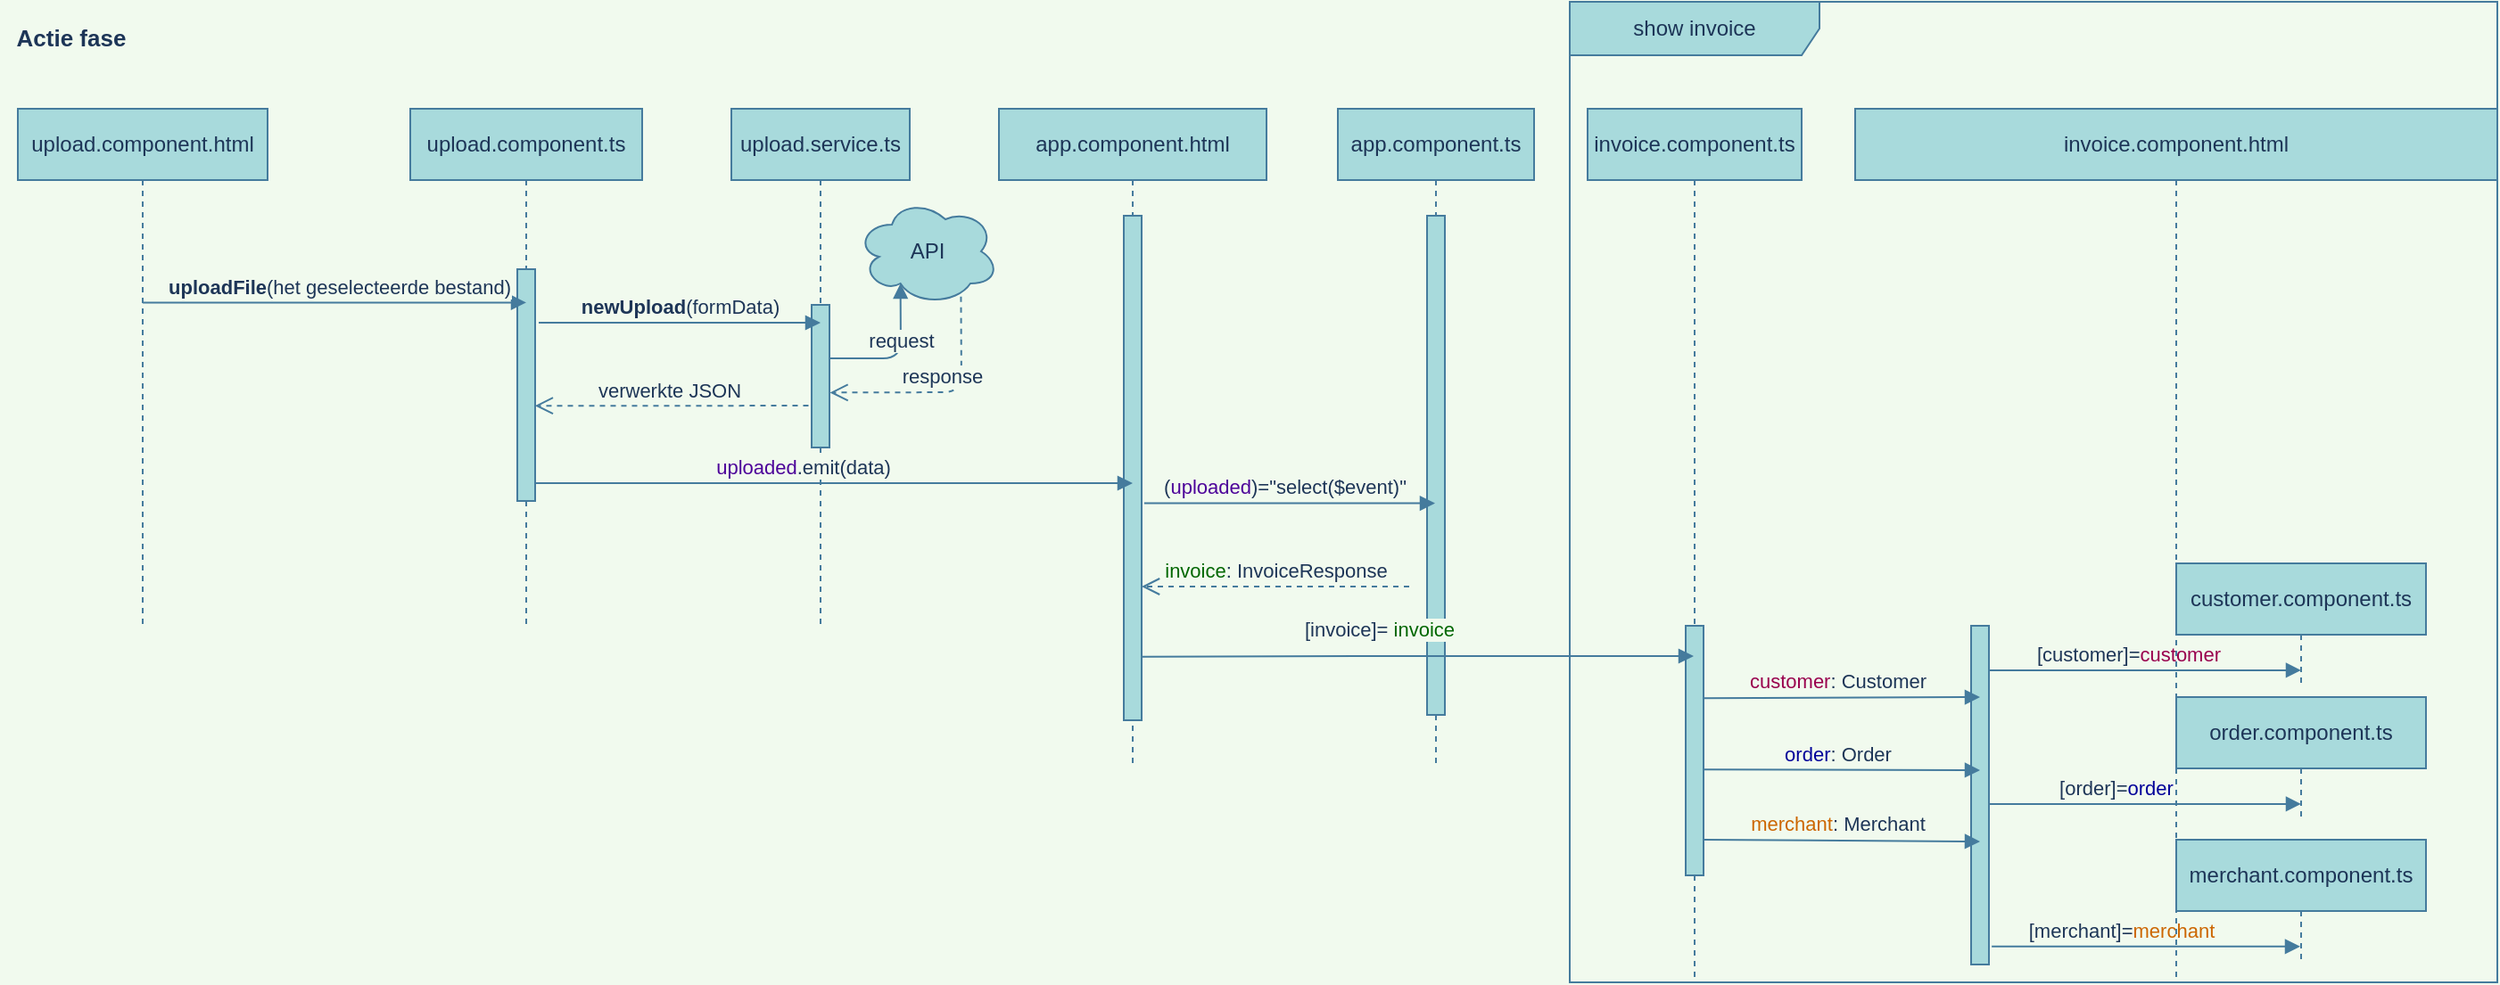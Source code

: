 <mxfile version="13.7.7" type="github" pages="2">
  <diagram id="GEZqEkZr6rfZVl0Y4FOV" name="Page-2">
    <mxGraphModel dx="1718" dy="635" grid="1" gridSize="10" guides="1" tooltips="1" connect="1" arrows="1" fold="1" page="1" pageScale="1" pageWidth="1654" pageHeight="1169" background="#F1FAEE" math="0" shadow="0">
      <root>
        <mxCell id="LZfObeE4gQj3Y0a-kRSf-0" />
        <mxCell id="LZfObeE4gQj3Y0a-kRSf-1" parent="LZfObeE4gQj3Y0a-kRSf-0" />
        <mxCell id="LZfObeE4gQj3Y0a-kRSf-2" value="upload.component.ts" style="shape=umlLifeline;perimeter=lifelinePerimeter;whiteSpace=wrap;html=1;container=1;collapsible=0;recursiveResize=0;outlineConnect=0;align=center;fillColor=#A8DADC;strokeColor=#457B9D;fontColor=#1D3557;" parent="LZfObeE4gQj3Y0a-kRSf-1" vertex="1">
          <mxGeometry x="230" y="70" width="130" height="290" as="geometry" />
        </mxCell>
        <mxCell id="D1sD_tQybp781srm5Wco-1" value="" style="html=1;points=[];perimeter=orthogonalPerimeter;align=center;fillColor=#A8DADC;strokeColor=#457B9D;fontColor=#1D3557;" parent="LZfObeE4gQj3Y0a-kRSf-2" vertex="1">
          <mxGeometry x="60" y="90" width="10" height="130" as="geometry" />
        </mxCell>
        <mxCell id="LZfObeE4gQj3Y0a-kRSf-3" value="upload.service.ts" style="shape=umlLifeline;perimeter=lifelinePerimeter;whiteSpace=wrap;html=1;container=1;collapsible=0;recursiveResize=0;outlineConnect=0;align=center;fillColor=#A8DADC;strokeColor=#457B9D;fontColor=#1D3557;" parent="LZfObeE4gQj3Y0a-kRSf-1" vertex="1">
          <mxGeometry x="410" y="70" width="100" height="290" as="geometry" />
        </mxCell>
        <mxCell id="LZfObeE4gQj3Y0a-kRSf-6" value="" style="html=1;points=[];perimeter=orthogonalPerimeter;align=center;fillColor=#A8DADC;strokeColor=#457B9D;fontColor=#1D3557;" parent="LZfObeE4gQj3Y0a-kRSf-3" vertex="1">
          <mxGeometry x="45" y="110" width="10" height="80" as="geometry" />
        </mxCell>
        <mxCell id="LZfObeE4gQj3Y0a-kRSf-7" value="&lt;b&gt;newUpload&lt;/b&gt;(formData)" style="html=1;verticalAlign=bottom;endArrow=block;entryX=0.5;entryY=0.125;entryDx=0;entryDy=0;entryPerimeter=0;strokeColor=#457B9D;fontColor=#1D3557;labelBackgroundColor=#F1FAEE;" parent="LZfObeE4gQj3Y0a-kRSf-1" target="LZfObeE4gQj3Y0a-kRSf-6" edge="1">
          <mxGeometry relative="1" as="geometry">
            <mxPoint x="302" y="190" as="sourcePoint" />
            <mxPoint x="470" y="190" as="targetPoint" />
          </mxGeometry>
        </mxCell>
        <mxCell id="LZfObeE4gQj3Y0a-kRSf-8" value="verwerkte JSON" style="html=1;verticalAlign=bottom;endArrow=open;dashed=1;endSize=8;exitX=-0.176;exitY=0.707;exitDx=0;exitDy=0;exitPerimeter=0;entryX=0.99;entryY=0.589;entryDx=0;entryDy=0;entryPerimeter=0;strokeColor=#457B9D;fontColor=#1D3557;labelBackgroundColor=#F1FAEE;" parent="LZfObeE4gQj3Y0a-kRSf-1" source="LZfObeE4gQj3Y0a-kRSf-6" target="D1sD_tQybp781srm5Wco-1" edge="1">
          <mxGeometry x="0.019" relative="1" as="geometry">
            <mxPoint x="480" y="337" as="targetPoint" />
            <mxPoint x="470" y="256" as="sourcePoint" />
            <mxPoint as="offset" />
          </mxGeometry>
        </mxCell>
        <mxCell id="D1sD_tQybp781srm5Wco-0" value="upload.component.html" style="shape=umlLifeline;perimeter=lifelinePerimeter;whiteSpace=wrap;html=1;container=1;collapsible=0;recursiveResize=0;outlineConnect=0;align=center;fillColor=#A8DADC;strokeColor=#457B9D;fontColor=#1D3557;" parent="LZfObeE4gQj3Y0a-kRSf-1" vertex="1">
          <mxGeometry x="10" y="70" width="140" height="290" as="geometry" />
        </mxCell>
        <mxCell id="D1sD_tQybp781srm5Wco-2" value="&lt;b&gt;uploadFile&lt;/b&gt;(het geselecteerde bestand)" style="html=1;verticalAlign=bottom;endArrow=block;entryX=0.5;entryY=0.144;entryDx=0;entryDy=0;entryPerimeter=0;strokeColor=#457B9D;fontColor=#1D3557;labelBackgroundColor=#F1FAEE;" parent="LZfObeE4gQj3Y0a-kRSf-1" source="D1sD_tQybp781srm5Wco-0" target="D1sD_tQybp781srm5Wco-1" edge="1">
          <mxGeometry x="0.025" relative="1" as="geometry">
            <mxPoint x="294.5" y="180" as="sourcePoint" />
            <mxPoint x="280" y="180" as="targetPoint" />
            <mxPoint as="offset" />
          </mxGeometry>
        </mxCell>
        <mxCell id="D6Ybvf_pEwjHaY-mZILR-0" value="app.component.html&lt;br&gt;" style="shape=umlLifeline;perimeter=lifelinePerimeter;whiteSpace=wrap;html=1;container=1;collapsible=0;recursiveResize=0;outlineConnect=0;align=center;fillColor=#A8DADC;strokeColor=#457B9D;fontColor=#1D3557;" parent="LZfObeE4gQj3Y0a-kRSf-1" vertex="1">
          <mxGeometry x="560" y="70" width="150" height="370" as="geometry" />
        </mxCell>
        <mxCell id="4e76xopjhmTzKDxqxU_I-0" value="" style="html=1;points=[];perimeter=orthogonalPerimeter;fillColor=#A8DADC;strokeColor=#457B9D;fontColor=#1D3557;" parent="D6Ybvf_pEwjHaY-mZILR-0" vertex="1">
          <mxGeometry x="70" y="60" width="10" height="283" as="geometry" />
        </mxCell>
        <mxCell id="ptuAnSc_HrJPiwl29Hce-2" value="customer.component.ts" style="shape=umlLifeline;perimeter=lifelinePerimeter;whiteSpace=wrap;html=1;container=1;collapsible=0;recursiveResize=0;outlineConnect=0;align=center;fillColor=#A8DADC;strokeColor=#457B9D;fontColor=#1D3557;" parent="LZfObeE4gQj3Y0a-kRSf-1" vertex="1">
          <mxGeometry x="1220" y="325" width="140" height="70" as="geometry" />
        </mxCell>
        <mxCell id="ptuAnSc_HrJPiwl29Hce-3" value="order.component.ts" style="shape=umlLifeline;perimeter=lifelinePerimeter;whiteSpace=wrap;html=1;container=1;collapsible=0;recursiveResize=0;outlineConnect=0;align=center;fillColor=#A8DADC;strokeColor=#457B9D;fontColor=#1D3557;" parent="LZfObeE4gQj3Y0a-kRSf-1" vertex="1">
          <mxGeometry x="1220" y="400" width="140" height="70" as="geometry" />
        </mxCell>
        <mxCell id="ptuAnSc_HrJPiwl29Hce-4" value="merchant.component.ts" style="shape=umlLifeline;perimeter=lifelinePerimeter;whiteSpace=wrap;html=1;container=1;collapsible=0;recursiveResize=0;outlineConnect=0;align=center;size=40;fillColor=#A8DADC;strokeColor=#457B9D;fontColor=#1D3557;" parent="LZfObeE4gQj3Y0a-kRSf-1" vertex="1">
          <mxGeometry x="1220" y="480" width="140" height="70" as="geometry" />
        </mxCell>
        <mxCell id="ptuAnSc_HrJPiwl29Hce-5" value="invoice.component.ts" style="shape=umlLifeline;perimeter=lifelinePerimeter;whiteSpace=wrap;html=1;container=1;collapsible=0;recursiveResize=0;outlineConnect=0;align=center;fillColor=#A8DADC;strokeColor=#457B9D;fontColor=#1D3557;" parent="LZfObeE4gQj3Y0a-kRSf-1" vertex="1">
          <mxGeometry x="890" y="70" width="120" height="490" as="geometry" />
        </mxCell>
        <mxCell id="ptuAnSc_HrJPiwl29Hce-1" value="" style="html=1;points=[];perimeter=orthogonalPerimeter;align=center;fillColor=#A8DADC;strokeColor=#457B9D;fontColor=#1D3557;" parent="ptuAnSc_HrJPiwl29Hce-5" vertex="1">
          <mxGeometry x="55" y="290" width="10" height="140" as="geometry" />
        </mxCell>
        <mxCell id="Y5b7K0vC37cMInZ7jH2g-0" value="app.component.ts" style="shape=umlLifeline;perimeter=lifelinePerimeter;whiteSpace=wrap;html=1;container=1;collapsible=0;recursiveResize=0;outlineConnect=0;align=center;fillColor=#A8DADC;strokeColor=#457B9D;fontColor=#1D3557;" parent="LZfObeE4gQj3Y0a-kRSf-1" vertex="1">
          <mxGeometry x="750" y="70" width="110" height="370" as="geometry" />
        </mxCell>
        <mxCell id="-a0lSaLVY16L-QmpVP8A-0" value="" style="html=1;points=[];perimeter=orthogonalPerimeter;fillColor=#A8DADC;strokeColor=#457B9D;fontColor=#1D3557;" parent="Y5b7K0vC37cMInZ7jH2g-0" vertex="1">
          <mxGeometry x="50" y="60" width="10" height="280" as="geometry" />
        </mxCell>
        <mxCell id="ptuAnSc_HrJPiwl29Hce-0" value="(&lt;font color=&quot;#4c0099&quot;&gt;uploaded&lt;/font&gt;)=&quot;select($event)&quot;" style="html=1;verticalAlign=bottom;endArrow=block;strokeColor=#457B9D;fontColor=#1D3557;exitX=1.145;exitY=0.57;exitDx=0;exitDy=0;exitPerimeter=0;labelBackgroundColor=#F1FAEE;" parent="LZfObeE4gQj3Y0a-kRSf-1" source="4e76xopjhmTzKDxqxU_I-0" target="Y5b7K0vC37cMInZ7jH2g-0" edge="1">
          <mxGeometry x="-0.029" width="80" relative="1" as="geometry">
            <mxPoint x="641" y="220" as="sourcePoint" />
            <mxPoint x="730" y="290" as="targetPoint" />
            <mxPoint as="offset" />
          </mxGeometry>
        </mxCell>
        <mxCell id="Y5b7K0vC37cMInZ7jH2g-1" value="[customer]=&lt;font color=&quot;#99004d&quot;&gt;customer&lt;/font&gt;" style="html=1;verticalAlign=bottom;endArrow=block;entryX=0.5;entryY=0.857;entryDx=0;entryDy=0;entryPerimeter=0;strokeColor=#457B9D;fontColor=#1D3557;labelBackgroundColor=#F1FAEE;" parent="LZfObeE4gQj3Y0a-kRSf-1" target="ptuAnSc_HrJPiwl29Hce-2" edge="1">
          <mxGeometry x="-0.111" width="80" relative="1" as="geometry">
            <mxPoint x="1115" y="385" as="sourcePoint" />
            <mxPoint x="1040" y="180" as="targetPoint" />
            <mxPoint as="offset" />
          </mxGeometry>
        </mxCell>
        <mxCell id="Y5b7K0vC37cMInZ7jH2g-2" value="[order]=&lt;font color=&quot;#000099&quot;&gt;order&lt;/font&gt;" style="html=1;verticalAlign=bottom;endArrow=block;entryX=0.5;entryY=0.857;entryDx=0;entryDy=0;entryPerimeter=0;strokeColor=#457B9D;fontColor=#1D3557;labelBackgroundColor=#F1FAEE;" parent="LZfObeE4gQj3Y0a-kRSf-1" source="rymcl6mmym-CYYV5jCkK-6" target="ptuAnSc_HrJPiwl29Hce-3" edge="1">
          <mxGeometry x="-0.196" width="80" relative="1" as="geometry">
            <mxPoint x="1110" y="430" as="sourcePoint" />
            <mxPoint x="1040" y="260" as="targetPoint" />
            <mxPoint as="offset" />
          </mxGeometry>
        </mxCell>
        <mxCell id="Y5b7K0vC37cMInZ7jH2g-4" value="[merchant]=&lt;font color=&quot;#cc6600&quot;&gt;merchant&lt;/font&gt;" style="html=1;verticalAlign=bottom;endArrow=block;strokeColor=#457B9D;fontColor=#1D3557;labelBackgroundColor=#F1FAEE;exitX=1.157;exitY=0.947;exitDx=0;exitDy=0;exitPerimeter=0;" parent="LZfObeE4gQj3Y0a-kRSf-1" source="rymcl6mmym-CYYV5jCkK-6" target="ptuAnSc_HrJPiwl29Hce-4" edge="1">
          <mxGeometry x="-0.167" width="80" relative="1" as="geometry">
            <mxPoint x="1130" y="480" as="sourcePoint" />
            <mxPoint x="1056" y="480" as="targetPoint" />
            <mxPoint as="offset" />
          </mxGeometry>
        </mxCell>
        <mxCell id="Tl9-PwWOdgIoWgfhJ0hh-0" value="&lt;font color=&quot;#006600&quot;&gt;invoice&lt;/font&gt;: InvoiceResponse" style="html=1;verticalAlign=bottom;endArrow=open;dashed=1;endSize=8;strokeColor=#457B9D;fontColor=#1D3557;labelBackgroundColor=#F1FAEE;" parent="LZfObeE4gQj3Y0a-kRSf-1" edge="1">
          <mxGeometry relative="1" as="geometry">
            <mxPoint x="640" y="338" as="targetPoint" />
            <mxPoint x="790" y="338" as="sourcePoint" />
          </mxGeometry>
        </mxCell>
        <mxCell id="Tl9-PwWOdgIoWgfhJ0hh-1" value="[invoice]= &lt;font color=&quot;#006600&quot;&gt;invoice&lt;/font&gt;" style="html=1;verticalAlign=bottom;endArrow=block;strokeColor=#457B9D;fontColor=#1D3557;exitX=1.007;exitY=0.874;exitDx=0;exitDy=0;exitPerimeter=0;labelBackgroundColor=#F1FAEE;" parent="LZfObeE4gQj3Y0a-kRSf-1" source="4e76xopjhmTzKDxqxU_I-0" target="ptuAnSc_HrJPiwl29Hce-5" edge="1">
          <mxGeometry x="-0.14" y="6" width="80" relative="1" as="geometry">
            <mxPoint x="640" y="180" as="sourcePoint" />
            <mxPoint x="940" y="180" as="targetPoint" />
            <Array as="points">
              <mxPoint x="770" y="377" />
            </Array>
            <mxPoint as="offset" />
          </mxGeometry>
        </mxCell>
        <mxCell id="Tl9-PwWOdgIoWgfhJ0hh-2" value="&lt;b&gt;&lt;font style=&quot;font-size: 13px&quot;&gt;Actie fase&lt;/font&gt;&lt;/b&gt;" style="text;html=1;strokeColor=none;fillColor=none;align=center;verticalAlign=middle;whiteSpace=wrap;rounded=0;fontColor=#1D3557;" parent="LZfObeE4gQj3Y0a-kRSf-1" vertex="1">
          <mxGeometry y="20" width="80" height="20" as="geometry" />
        </mxCell>
        <mxCell id="rymcl6mmym-CYYV5jCkK-0" value="" style="ellipse;shape=cloud;whiteSpace=wrap;html=1;rounded=0;sketch=0;strokeColor=#457B9D;fillColor=#A8DADC;fontColor=#1D3557;" parent="LZfObeE4gQj3Y0a-kRSf-1" vertex="1">
          <mxGeometry x="480" y="120" width="80" height="60" as="geometry" />
        </mxCell>
        <mxCell id="rymcl6mmym-CYYV5jCkK-1" value="API" style="text;html=1;strokeColor=none;fillColor=none;align=center;verticalAlign=middle;whiteSpace=wrap;rounded=0;sketch=0;fontColor=#1D3557;" parent="LZfObeE4gQj3Y0a-kRSf-1" vertex="1">
          <mxGeometry x="500" y="140" width="40" height="20" as="geometry" />
        </mxCell>
        <mxCell id="rymcl6mmym-CYYV5jCkK-2" value="request" style="html=1;verticalAlign=bottom;endArrow=block;strokeColor=#457B9D;fillColor=#A8DADC;fontColor=#1D3557;entryX=0.31;entryY=0.8;entryDx=0;entryDy=0;entryPerimeter=0;labelBackgroundColor=#F1FAEE;" parent="LZfObeE4gQj3Y0a-kRSf-1" target="rymcl6mmym-CYYV5jCkK-0" edge="1" source="LZfObeE4gQj3Y0a-kRSf-6">
          <mxGeometry width="80" relative="1" as="geometry">
            <mxPoint x="480" y="210" as="sourcePoint" />
            <mxPoint x="550" y="210" as="targetPoint" />
            <Array as="points">
              <mxPoint x="505" y="210" />
            </Array>
          </mxGeometry>
        </mxCell>
        <mxCell id="rymcl6mmym-CYYV5jCkK-3" value="response" style="html=1;verticalAlign=bottom;endArrow=open;dashed=1;endSize=8;entryX=1.024;entryY=0.615;entryDx=0;entryDy=0;entryPerimeter=0;strokeColor=#457B9D;fontColor=#1D3557;exitX=0.734;exitY=0.923;exitDx=0;exitDy=0;exitPerimeter=0;labelBackgroundColor=#F1FAEE;" parent="LZfObeE4gQj3Y0a-kRSf-1" source="rymcl6mmym-CYYV5jCkK-0" target="LZfObeE4gQj3Y0a-kRSf-6" edge="1">
          <mxGeometry x="0.019" relative="1" as="geometry">
            <mxPoint x="490.0" y="219.67" as="targetPoint" />
            <mxPoint x="653.34" y="219.66" as="sourcePoint" />
            <mxPoint as="offset" />
            <Array as="points">
              <mxPoint x="539" y="229" />
            </Array>
          </mxGeometry>
        </mxCell>
        <mxCell id="rymcl6mmym-CYYV5jCkK-4" value="invoice.component.html" style="shape=umlLifeline;perimeter=lifelinePerimeter;whiteSpace=wrap;html=1;container=1;collapsible=0;recursiveResize=0;outlineConnect=0;rounded=0;sketch=0;strokeColor=#457B9D;fillColor=#A8DADC;fontColor=#1D3557;" parent="LZfObeE4gQj3Y0a-kRSf-1" vertex="1">
          <mxGeometry x="1040" y="70" width="360" height="490" as="geometry" />
        </mxCell>
        <mxCell id="ihReDrS7iVibsjwpeXFY-0" value="show invoice" style="shape=umlFrame;whiteSpace=wrap;html=1;rounded=0;sketch=0;strokeColor=#457B9D;fillColor=#A8DADC;fontColor=#1D3557;width=140;height=30;" parent="rymcl6mmym-CYYV5jCkK-4" vertex="1">
          <mxGeometry x="-160" y="-60" width="520" height="550" as="geometry" />
        </mxCell>
        <mxCell id="rymcl6mmym-CYYV5jCkK-6" value="" style="html=1;points=[];perimeter=orthogonalPerimeter;rounded=0;sketch=0;strokeColor=#457B9D;fillColor=#A8DADC;fontColor=#1D3557;" parent="LZfObeE4gQj3Y0a-kRSf-1" vertex="1">
          <mxGeometry x="1105" y="360" width="10" height="190" as="geometry" />
        </mxCell>
        <mxCell id="rymcl6mmym-CYYV5jCkK-7" value="&lt;font color=&quot;#99004d&quot;&gt;customer&lt;/font&gt;: Customer" style="html=1;verticalAlign=bottom;endArrow=block;strokeColor=#457B9D;fontColor=#1D3557;exitX=0.967;exitY=0.29;exitDx=0;exitDy=0;exitPerimeter=0;labelBackgroundColor=#F1FAEE;" parent="LZfObeE4gQj3Y0a-kRSf-1" edge="1" source="ptuAnSc_HrJPiwl29Hce-1">
          <mxGeometry x="-0.029" width="80" relative="1" as="geometry">
            <mxPoint x="960" y="400.0" as="sourcePoint" />
            <mxPoint x="1110" y="400" as="targetPoint" />
            <mxPoint as="offset" />
          </mxGeometry>
        </mxCell>
        <mxCell id="M6nOHMkFNcMZ5WzRITVF-6" value="&lt;font color=&quot;#4c0099&quot;&gt;uploaded&lt;/font&gt;.emit(data)" style="html=1;verticalAlign=bottom;endArrow=block;strokeColor=#457B9D;fontColor=#1D3557;exitX=1.033;exitY=0.923;exitDx=0;exitDy=0;exitPerimeter=0;labelBackgroundColor=#F1FAEE;" edge="1" parent="LZfObeE4gQj3Y0a-kRSf-1" source="D1sD_tQybp781srm5Wco-1">
          <mxGeometry x="-0.106" width="80" relative="1" as="geometry">
            <mxPoint x="320.0" y="280.342" as="sourcePoint" />
            <mxPoint x="635" y="280" as="targetPoint" />
            <Array as="points">
              <mxPoint x="449.93" y="280" />
            </Array>
            <mxPoint as="offset" />
          </mxGeometry>
        </mxCell>
        <mxCell id="M6nOHMkFNcMZ5WzRITVF-7" value="&lt;font color=&quot;#000099&quot;&gt;order&lt;/font&gt;: Order" style="html=1;verticalAlign=bottom;endArrow=block;strokeColor=#457B9D;fontColor=#1D3557;exitX=0.967;exitY=0.576;exitDx=0;exitDy=0;exitPerimeter=0;labelBackgroundColor=#F1FAEE;" edge="1" parent="LZfObeE4gQj3Y0a-kRSf-1" source="ptuAnSc_HrJPiwl29Hce-1">
          <mxGeometry x="-0.029" width="80" relative="1" as="geometry">
            <mxPoint x="960" y="441" as="sourcePoint" />
            <mxPoint x="1110" y="441" as="targetPoint" />
            <mxPoint as="offset" />
          </mxGeometry>
        </mxCell>
        <mxCell id="M6nOHMkFNcMZ5WzRITVF-8" value="&lt;font color=&quot;#cc6600&quot;&gt;merchant&lt;/font&gt;: Merchant" style="html=1;verticalAlign=bottom;endArrow=block;strokeColor=#457B9D;fontColor=#1D3557;exitX=0.967;exitY=0.857;exitDx=0;exitDy=0;exitPerimeter=0;labelBackgroundColor=#F1FAEE;" edge="1" parent="LZfObeE4gQj3Y0a-kRSf-1" source="ptuAnSc_HrJPiwl29Hce-1">
          <mxGeometry x="-0.029" width="80" relative="1" as="geometry">
            <mxPoint x="960" y="481" as="sourcePoint" />
            <mxPoint x="1110" y="481" as="targetPoint" />
            <mxPoint as="offset" />
          </mxGeometry>
        </mxCell>
      </root>
    </mxGraphModel>
  </diagram>
  <diagram id="qNVPv0w1eiPP5695cdRl" name="Page-3">
    <mxGraphModel dx="1178" dy="435" grid="1" gridSize="10" guides="1" tooltips="1" connect="1" arrows="1" fold="1" page="1" pageScale="1" pageWidth="1169" pageHeight="827" background="#F1FAEE" math="0" shadow="0">
      <root>
        <mxCell id="_MOsY3ofGQ7f26J8zmFv-0" />
        <mxCell id="_MOsY3ofGQ7f26J8zmFv-1" parent="_MOsY3ofGQ7f26J8zmFv-0" />
        <mxCell id="xb2h3Edyxn48SkZrhoG4-9" value="*ngIf = &quot;invoice&quot;" style="shape=umlFrame;whiteSpace=wrap;html=1;rounded=0;sketch=0;strokeColor=#457B9D;fillColor=#A8DADC;fontColor=#1D3557;width=100;height=20;" parent="_MOsY3ofGQ7f26J8zmFv-1" vertex="1">
          <mxGeometry x="410" y="160" width="400" height="190" as="geometry" />
        </mxCell>
        <mxCell id="_MOsY3ofGQ7f26J8zmFv-2" value="app.component.ts" style="shape=umlLifeline;perimeter=lifelinePerimeter;whiteSpace=wrap;html=1;container=1;collapsible=0;recursiveResize=0;outlineConnect=0;align=center;fillColor=#A8DADC;strokeColor=#457B9D;fontColor=#1D3557;" parent="_MOsY3ofGQ7f26J8zmFv-1" vertex="1">
          <mxGeometry x="250" y="70" width="130" height="300" as="geometry" />
        </mxCell>
        <mxCell id="_MOsY3ofGQ7f26J8zmFv-5" value="app.component.html" style="shape=umlLifeline;perimeter=lifelinePerimeter;whiteSpace=wrap;html=1;container=1;collapsible=0;recursiveResize=0;outlineConnect=0;align=center;fillColor=#A8DADC;strokeColor=#457B9D;fontColor=#1D3557;" parent="_MOsY3ofGQ7f26J8zmFv-1" vertex="1">
          <mxGeometry x="440" y="70" width="160" height="300" as="geometry" />
        </mxCell>
        <mxCell id="xb2h3Edyxn48SkZrhoG4-1" value="" style="html=1;points=[];perimeter=orthogonalPerimeter;rounded=0;sketch=0;strokeColor=#457B9D;fillColor=#A8DADC;fontColor=#1D3557;" parent="_MOsY3ofGQ7f26J8zmFv-5" vertex="1">
          <mxGeometry x="75" y="130" width="10" height="120" as="geometry" />
        </mxCell>
        <mxCell id="_MOsY3ofGQ7f26J8zmFv-9" value="index.html" style="shape=umlLifeline;perimeter=lifelinePerimeter;whiteSpace=wrap;html=1;container=1;collapsible=0;recursiveResize=0;outlineConnect=0;align=center;fillColor=#A8DADC;strokeColor=#457B9D;fontColor=#1D3557;" parent="_MOsY3ofGQ7f26J8zmFv-1" vertex="1">
          <mxGeometry x="20" y="70" width="160" height="300" as="geometry" />
        </mxCell>
        <mxCell id="_MOsY3ofGQ7f26J8zmFv-24" value="&lt;b&gt;&lt;font style=&quot;font-size: 13px&quot;&gt;Opstart fase&lt;/font&gt;&lt;/b&gt;" style="text;html=1;strokeColor=none;fillColor=none;align=center;verticalAlign=middle;whiteSpace=wrap;rounded=0;fontColor=#1D3557;" parent="_MOsY3ofGQ7f26J8zmFv-1" vertex="1">
          <mxGeometry x="10" y="20" width="80" height="20" as="geometry" />
        </mxCell>
        <mxCell id="gVPhM_jDJRCVUbOINNgm-0" value="ngOnInit" style="html=1;verticalAlign=bottom;endArrow=block;strokeColor=#457B9D;fillColor=#A8DADC;fontColor=#1D3557;labelBackgroundColor=#F1FAEE;" parent="_MOsY3ofGQ7f26J8zmFv-1" source="_MOsY3ofGQ7f26J8zmFv-2" target="_MOsY3ofGQ7f26J8zmFv-5" edge="1">
          <mxGeometry width="80" relative="1" as="geometry">
            <mxPoint x="330" y="240" as="sourcePoint" />
            <mxPoint x="390" y="240" as="targetPoint" />
          </mxGeometry>
        </mxCell>
        <mxCell id="xb2h3Edyxn48SkZrhoG4-0" value="" style="html=1;points=[];perimeter=orthogonalPerimeter;rounded=0;sketch=0;strokeColor=#457B9D;fillColor=#A8DADC;fontColor=#1D3557;" parent="_MOsY3ofGQ7f26J8zmFv-1" vertex="1">
          <mxGeometry x="310" y="160" width="10" height="80" as="geometry" />
        </mxCell>
        <mxCell id="xb2h3Edyxn48SkZrhoG4-7" value="New InvoiceComponent&lt;br&gt;via app-invoice" style="html=1;verticalAlign=bottom;endArrow=block;strokeColor=#457B9D;fillColor=#A8DADC;fontColor=#1D3557;labelBackgroundColor=#F1FAEE;exitX=0.9;exitY=0.275;exitDx=0;exitDy=0;exitPerimeter=0;entryX=-0.012;entryY=0.575;entryDx=0;entryDy=0;entryPerimeter=0;" parent="_MOsY3ofGQ7f26J8zmFv-1" edge="1" target="--OSEAoGZy6GmUeCQc5k-1" source="xb2h3Edyxn48SkZrhoG4-1">
          <mxGeometry x="0.043" width="80" relative="1" as="geometry">
            <mxPoint x="500" y="240" as="sourcePoint" />
            <mxPoint x="639.69" y="240.0" as="targetPoint" />
            <mxPoint as="offset" />
          </mxGeometry>
        </mxCell>
        <mxCell id="xb2h3Edyxn48SkZrhoG4-10" value="" style="line;strokeWidth=2;fillColor=none;align=left;verticalAlign=middle;spacingTop=-1;spacingLeft=3;spacingRight=3;rotatable=0;labelPosition=right;points=[];portConstraint=eastwest;rounded=0;sketch=0;fontColor=#1D3557;strokeColor=#457B9D;labelBackgroundColor=#F1FAEE;" parent="_MOsY3ofGQ7f26J8zmFv-1" vertex="1">
          <mxGeometry x="410" y="262" width="400" height="8" as="geometry" />
        </mxCell>
        <mxCell id="xb2h3Edyxn48SkZrhoG4-14" value="&lt;i&gt;&lt;b&gt;invoice is falsy&lt;/b&gt;&lt;/i&gt;" style="text;html=1;strokeColor=none;fillColor=none;align=center;verticalAlign=middle;whiteSpace=wrap;rounded=0;sketch=0;fontColor=#1D3557;" parent="_MOsY3ofGQ7f26J8zmFv-1" vertex="1">
          <mxGeometry x="525" y="270" width="100" height="20" as="geometry" />
        </mxCell>
        <mxCell id="--OSEAoGZy6GmUeCQc5k-1" value="ref" style="shape=umlFrame;whiteSpace=wrap;html=1;rounded=0;sketch=0;strokeColor=#457B9D;fillColor=#A8DADC;fontColor=#1D3557;width=40;height=15;" parent="_MOsY3ofGQ7f26J8zmFv-1" vertex="1">
          <mxGeometry x="680" y="210" width="120" height="40" as="geometry" />
        </mxCell>
        <mxCell id="--OSEAoGZy6GmUeCQc5k-2" value="Show invoice" style="text;html=1;strokeColor=none;fillColor=none;align=center;verticalAlign=middle;whiteSpace=wrap;rounded=0;sketch=0;fontColor=#1D3557;" parent="_MOsY3ofGQ7f26J8zmFv-1" vertex="1">
          <mxGeometry x="710" y="220" width="80" height="20" as="geometry" />
        </mxCell>
        <mxCell id="agpp9xWBGYlAXAUw3pJZ-0" value="" style="ellipse;html=1;shape=endState;fillColor=#000000;strokeColor=#ff0000;rounded=0;sketch=0;fontColor=#1D3557;" parent="_MOsY3ofGQ7f26J8zmFv-1" vertex="1">
          <mxGeometry x="880" y="280" width="40" height="40" as="geometry" />
        </mxCell>
        <mxCell id="agpp9xWBGYlAXAUw3pJZ-1" value="" style="html=1;verticalAlign=bottom;endArrow=block;strokeColor=#457B9D;fillColor=#A8DADC;fontColor=#1D3557;entryX=0;entryY=0.5;entryDx=0;entryDy=0;exitX=0.967;exitY=0.842;exitDx=0;exitDy=0;exitPerimeter=0;" parent="_MOsY3ofGQ7f26J8zmFv-1" target="agpp9xWBGYlAXAUw3pJZ-0" edge="1" source="xb2h3Edyxn48SkZrhoG4-1">
          <mxGeometry width="80" relative="1" as="geometry">
            <mxPoint x="500" y="310" as="sourcePoint" />
            <mxPoint x="870" y="310" as="targetPoint" />
          </mxGeometry>
        </mxCell>
        <mxCell id="OQKUhkuFEgK2Fz-boYf8-0" value="New AppComponent via app-root" style="html=1;verticalAlign=bottom;endArrow=block;strokeColor=#457B9D;fillColor=#A8DADC;fontColor=#1D3557;labelBackgroundColor=#F1FAEE;" edge="1" parent="_MOsY3ofGQ7f26J8zmFv-1" source="_MOsY3ofGQ7f26J8zmFv-9">
          <mxGeometry width="80" relative="1" as="geometry">
            <mxPoint x="120.0" y="199.66" as="sourcePoint" />
            <mxPoint x="315" y="182" as="targetPoint" />
          </mxGeometry>
        </mxCell>
        <mxCell id="xb2h3Edyxn48SkZrhoG4-13" value="&lt;i&gt;&lt;b&gt;invoice is truthy&lt;/b&gt;&lt;/i&gt;" style="text;html=1;strokeColor=none;fillColor=none;align=center;verticalAlign=middle;whiteSpace=wrap;rounded=0;sketch=0;fontColor=#1D3557;" parent="_MOsY3ofGQ7f26J8zmFv-1" vertex="1">
          <mxGeometry x="525" y="160" width="100" height="20" as="geometry" />
        </mxCell>
      </root>
    </mxGraphModel>
  </diagram>
</mxfile>
